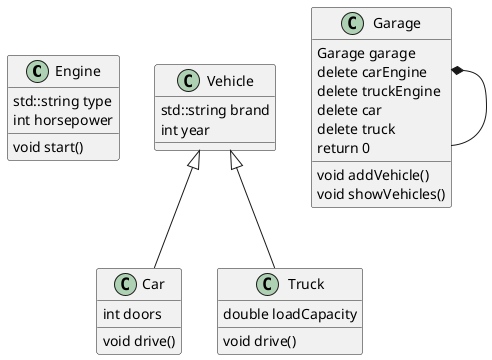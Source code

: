 @startuml
class Engine {
  std::string type
  int horsepower
  void start()
}

class Vehicle {
  std::string brand
  int year
}

class Car {
  int doors
  void drive()
}

class Truck {
  double loadCapacity
  void drive()
}

class Garage {
  Garage garage
  delete carEngine
  delete truckEngine
  delete car
  delete truck
  return 0
  void addVehicle()
  void showVehicles()
}

Vehicle <|-- Car
Vehicle <|-- Truck
Garage *-- Garage
@enduml